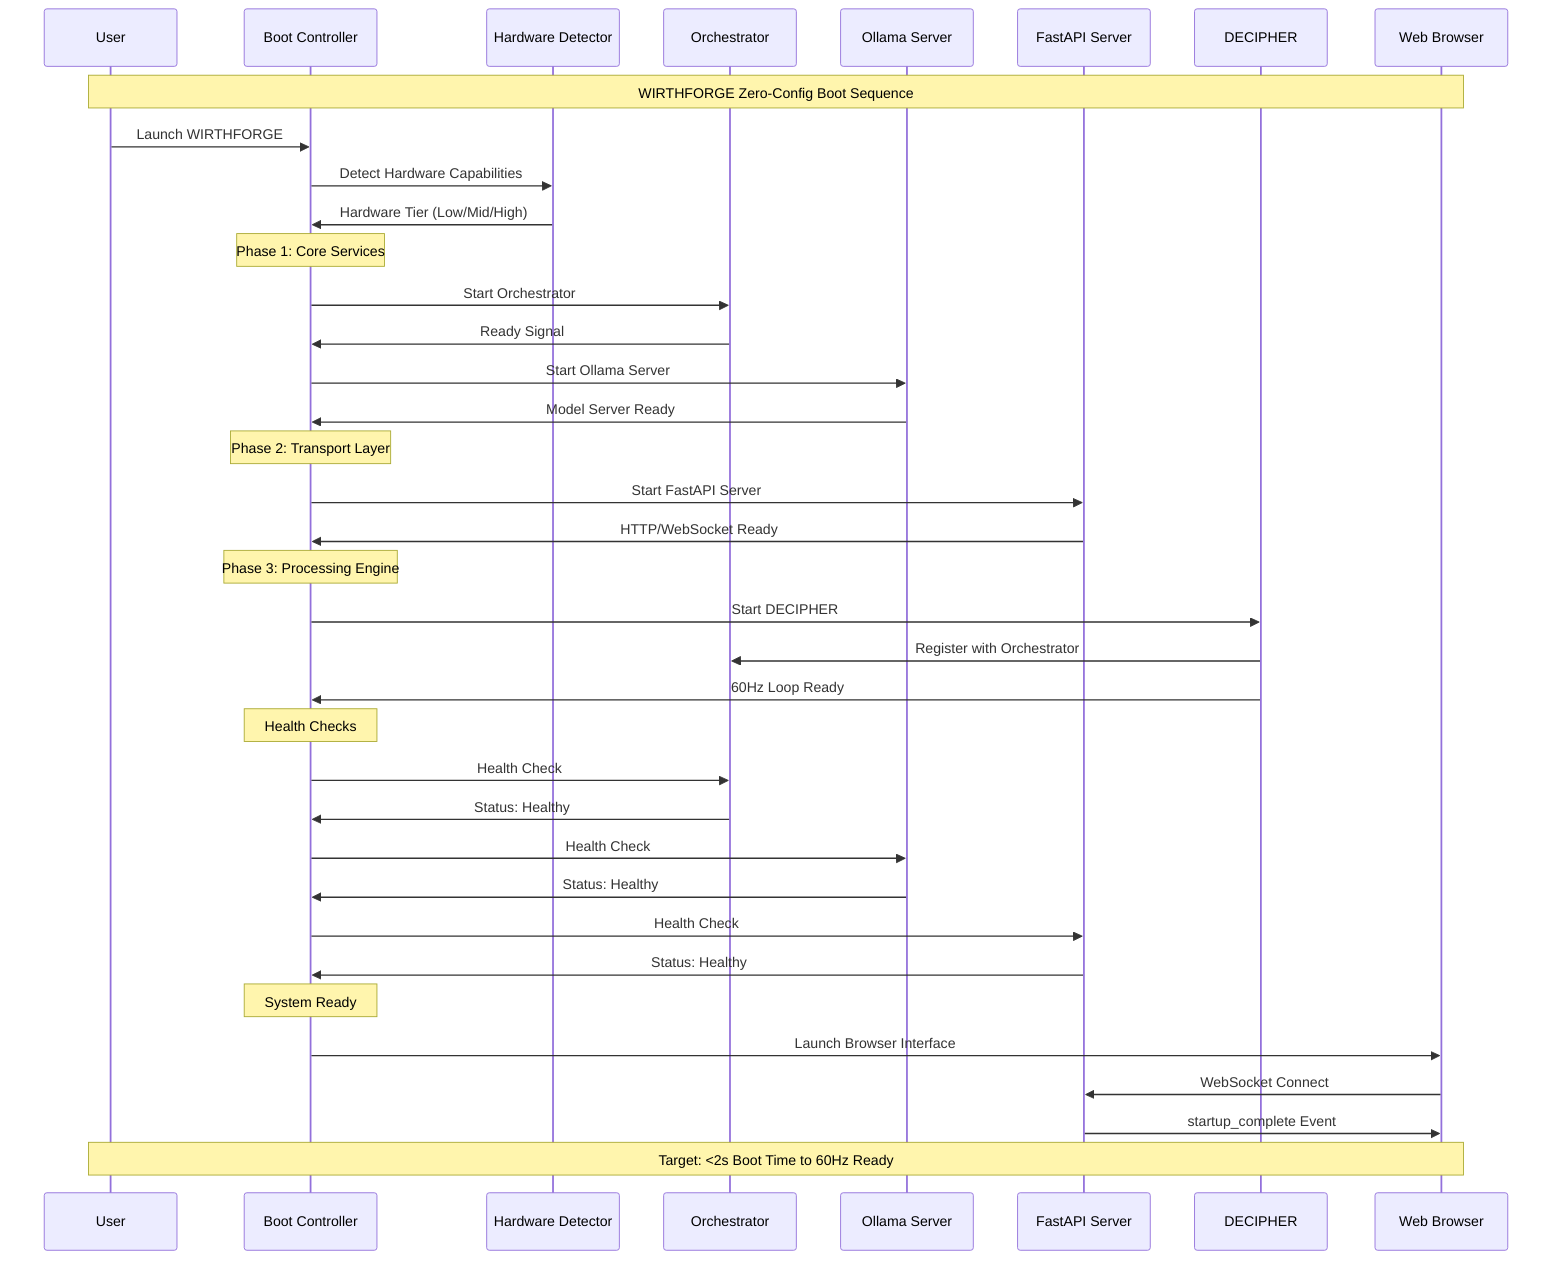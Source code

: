 sequenceDiagram
    participant User as User
    participant Boot as Boot Controller
    participant HW as Hardware Detector
    participant Orch as Orchestrator
    participant Ollama as Ollama Server
    participant API as FastAPI Server
    participant Dec as DECIPHER
    participant UI as Web Browser

    Note over User,UI: WIRTHFORGE Zero-Config Boot Sequence

    User->>Boot: Launch WIRTHFORGE
    Boot->>HW: Detect Hardware Capabilities
    HW->>Boot: Hardware Tier (Low/Mid/High)
    
    Note over Boot: Phase 1: Core Services
    Boot->>Orch: Start Orchestrator
    Orch->>Boot: Ready Signal
    
    Boot->>Ollama: Start Ollama Server
    Ollama->>Boot: Model Server Ready
    
    Note over Boot: Phase 2: Transport Layer
    Boot->>API: Start FastAPI Server
    API->>Boot: HTTP/WebSocket Ready
    
    Note over Boot: Phase 3: Processing Engine
    Boot->>Dec: Start DECIPHER
    Dec->>Orch: Register with Orchestrator
    Dec->>Boot: 60Hz Loop Ready
    
    Note over Boot: Health Checks
    Boot->>Orch: Health Check
    Orch->>Boot: Status: Healthy
    Boot->>Ollama: Health Check
    Ollama->>Boot: Status: Healthy
    Boot->>API: Health Check
    API->>Boot: Status: Healthy
    
    Note over Boot: System Ready
    Boot->>UI: Launch Browser Interface
    UI->>API: WebSocket Connect
    API->>UI: startup_complete Event
    
    Note over User,UI: Target: <2s Boot Time to 60Hz Ready